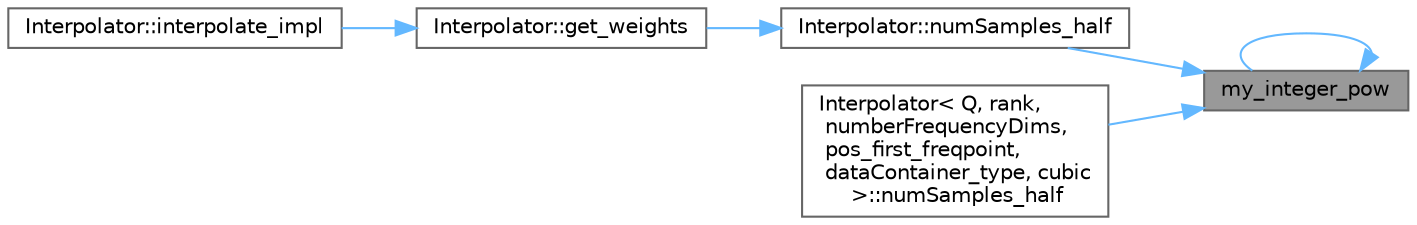 digraph "my_integer_pow"
{
 // INTERACTIVE_SVG=YES
 // LATEX_PDF_SIZE
  bgcolor="transparent";
  edge [fontname=Helvetica,fontsize=10,labelfontname=Helvetica,labelfontsize=10];
  node [fontname=Helvetica,fontsize=10,shape=box,height=0.2,width=0.4];
  rankdir="RL";
  Node1 [id="Node000001",label="my_integer_pow",height=0.2,width=0.4,color="gray40", fillcolor="grey60", style="filled", fontcolor="black",tooltip=" "];
  Node1 -> Node1 [id="edge1_Node000001_Node000001",dir="back",color="steelblue1",style="solid",tooltip=" "];
  Node1 -> Node2 [id="edge2_Node000001_Node000002",dir="back",color="steelblue1",style="solid",tooltip=" "];
  Node2 [id="Node000002",label="Interpolator::numSamples_half",height=0.2,width=0.4,color="grey40", fillcolor="white", style="filled",URL="$d3/df3/classInterpolator.html#a2569e20b63cd087a974ddf08d6e49ff9",tooltip=" "];
  Node2 -> Node3 [id="edge3_Node000002_Node000003",dir="back",color="steelblue1",style="solid",tooltip=" "];
  Node3 [id="Node000003",label="Interpolator::get_weights",height=0.2,width=0.4,color="grey40", fillcolor="white", style="filled",URL="$d3/df3/classInterpolator.html#a7eec042901fc9826eb108a89c92ebf61",tooltip=" "];
  Node3 -> Node4 [id="edge4_Node000003_Node000004",dir="back",color="steelblue1",style="solid",tooltip=" "];
  Node4 [id="Node000004",label="Interpolator::interpolate_impl",height=0.2,width=0.4,color="grey40", fillcolor="white", style="filled",URL="$d3/df3/classInterpolator.html#a28d139011c8ea9e07a14c068f660026d",tooltip=" "];
  Node1 -> Node5 [id="edge5_Node000001_Node000005",dir="back",color="steelblue1",style="solid",tooltip=" "];
  Node5 [id="Node000005",label="Interpolator\< Q, rank,\l numberFrequencyDims,\l pos_first_freqpoint,\l dataContainer_type, cubic\l \>::numSamples_half",height=0.2,width=0.4,color="grey40", fillcolor="white", style="filled",URL="$df/d39/classInterpolator_3_01Q_00_01rank_00_01numberFrequencyDims_00_01pos__first__freqpoint_00_01dataContainer__type_00_01cubic_01_4.html#ada8435123b6073d3ce4a996691a773e5",tooltip=" "];
}
